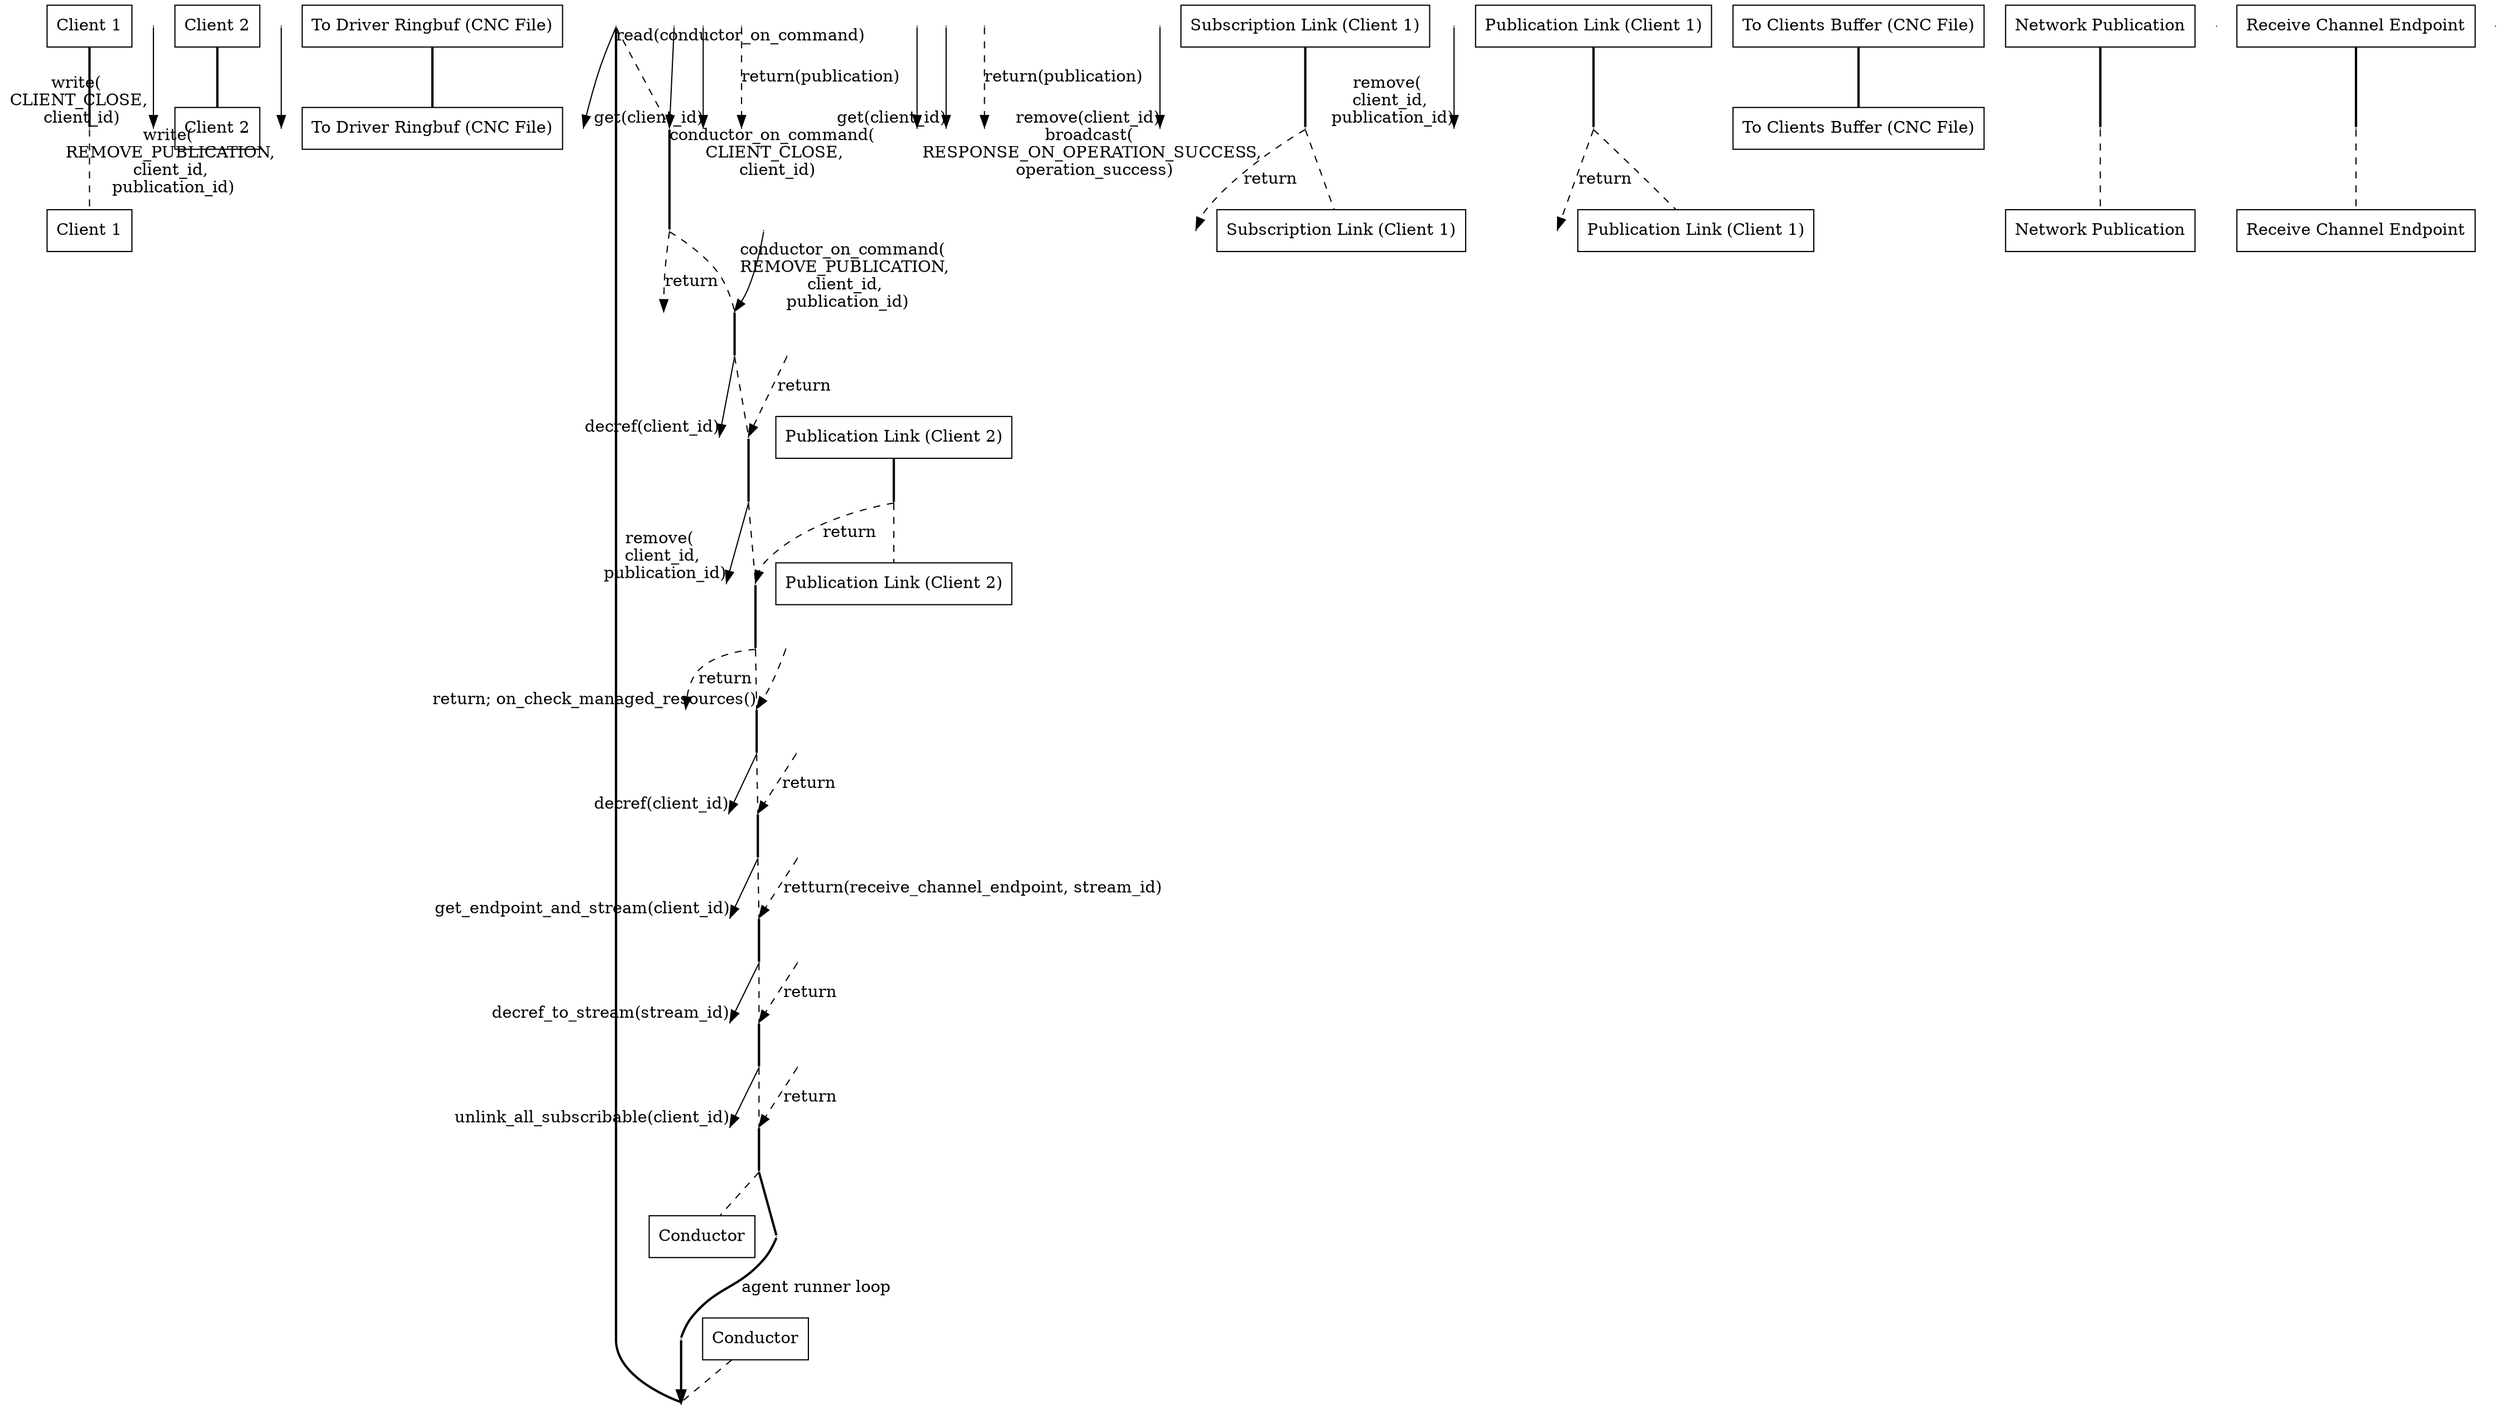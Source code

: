 // aeron_client_delete

digraph remove_publication_sequence_diagram {
  client1__head [ label="Client 1" pos="0,0!" shape="record" ];
  client1__write_close [ pos="0,-1!" shape="point" width="0" ]
  client1__destroy [ pos="0,-2!" shape="point" width="0" ]
  client1__foot [ label="Client 1" pos="0,-31!" shape="record" ];
  client2__head [ label="Client 2" pos="3,0!" shape="record" ];
  client2__write_remove [ pos="3,-2!" shape="point" width="0" ]
  client2__foot [ label="Client 2" pos="3,-31!" shape="record" ];
  to_driver_ringbuf__head [ label="To Driver Ringbuf (CNC File)" pos="6,0!" shape="record" ];
  on_driver_ringbuf__write_close [ pos="6,-1!" shape="point" width="0" ]
  on_driver_ringbuf__write_remove [ pos="6,-2!" shape="point" width="0" ]
  to_driver_ringbuf__read [ pos="6,-3!" shape="point" width="0" ]
  to_driver_ringbuf__on_cmd_close [ pos="6,-4!" shape="point" width="0" ]
  to_driver_ringbuf__ret_on_cmd_close [ pos="6,-5!" shape="point" width="0" ]
  to_driver_ringbuf__on_cmd_remove [ pos="6,-6!" shape="point" width="0" ]
  to_driver_ringbuf__ret_on_cmd_remove [ pos="6,-14!" shape="point" width="0" ]
  to_driver_ringbuf__ret_read [ pos="6,-15!" shape="point" width="0" ]
  to_driver_ringbuf__foot [ label="To Driver Ringbuf (CNC File)" pos="6,-31!" shape="record" ];
  conductor__head [ label="Conductor" pos="9,0!" shape="record" ];
  conductor__loop_begin [ pos="9,-1!" shape="point" width="0" ];
  conductor__ret_loop_begin [ pos="9.5,-1!" shape="point" width="0" ];
  conductor__read [ pos="9,-3!" shape="point" width="0" ]
  conductor__on_cmd_close [ pos="9,-4!" shape="point" width="0" ]
  conductor__ret_on_cmd_close [ pos="9,-5!" shape="point" width="0" ]
  conductor__on_cmd_remove [ pos="9,-6!" shape="point" width="0" ]
  conductor__get2 [ pos="9,-7!" shape="point" width="0" ]
  conductor__ret_get2 [ pos="9,-8!" shape="point" width="0" ]
  conductor__decref2 [ pos="9,-9!" shape="point" width="0" ]
  conductor__ret_decref2 [ pos="9,-10!" shape="point" width="0" ]
  conductor__remove_pl2 [ pos="9,-11!" shape="point" width="0" ]
  conductor__ret_remove_pl2 [ pos="9,-12!" shape="point" width="0" ]
  conductor__broadcast [ pos="9,-13!" shape="point" width="0" ]
  conductor__ret_on_cmd_remove [ pos="9,-14!" shape="point" width="0" ];
  conductor__ret_read [ pos="9,-15!" shape="point" width="0" ];
  conductor__get1 [ pos="9,-16!" shape="point" width="0" ]
  conductor__ret_get1 [ pos="9,-17!" shape="point" width="0" ]
  conductor__decref1 [ pos="9,-18!" shape="point" width="0" ]
  conductor__ret_decref1 [ pos="9,-19!" shape="point" width="0" ]
  conductor__get_end [ pos="9,-20!" shape="point" width="0" ]
  conductor__ret_get_end [ pos="9,-21!" shape="point" width="0" ]
  conductor__stream_decref [ pos="9,-22!" shape="point" width="0" ]
  conductor__ret_stream_decref [ pos="9,-23!" shape="point" width="0" ]
  conductor__unlink [ pos="9,-24!" shape="point" width="0" ]
  conductor__ret_unlink [ pos="9,-25!" shape="point" width="0" ]
  conductor__remove_sl [ pos="9,-26!" shape="point" width="0" ]
  conductor__ret_remove_sl [ pos="9,-27!" shape="point" width="0" ]
  conductor__remove_pl1 [ pos="9,-28!" shape="point" width="0" ]
  conductor__ret_remove_pl1 [ pos="9,-29!" shape="point" width="0" ]
  conductor__loop_end [ pos="9,-30!" shape="point" width="0" ];
  conductor__ret_loop_end [ pos="9.5,-30!" shape="point" width="0" ];
  conductor__foot [ label="Conductor" pos="9,-31!" shape="record" ];
  to_clients_buffer__head [ label="To Clients Buffer (CNC File)" pos="12,0!" shape="record" ];
  to_clients_buffer__broadcast [ pos="12,-13!" shape="point" width="0" ]
  to_clients_buffer__foot [ label="To Clients Buffer (CNC File)" pos="12,-31!" shape="record" ];
  publication_link1__head [ label="Publication Link (Client 1)" pos="15,0!" shape="record" ];
  publication_link1__get1 [ pos="15,-16!" shape="point" width="0" ]
  publication_link1__ret_get1 [ pos="15,-17!" shape="point" width="0" ]
  publication_link1__remove_pl1 [ pos="15,-28!" shape="point" width="0" ]
  publication_link1__ret_remove_pl1 [ pos="15,-29!" shape="point" width="0" ]
  publication_link1__foot [ label="Publication Link (Client 1)" pos="15,-31!" shape="record" ];
  publication_link2__head [ label="Publication Link (Client 2)" pos="18,0!" shape="record" ];
  publication_link2__get2 [ pos="18,-7!" shape="point" width="0" ]
  publication_link2__ret_get2 [ pos="18,-8!" shape="point" width="0" ]
  publication_link2__remove_pl2 [ pos="18,-11!" shape="point" width="0" ]
  publication_link2__ret_remove_pl2 [ pos="18,-12!" shape="point" width="0" ]
  publication_link2__foot [ label="Publication Link (Client 2)" pos="18,-31!" shape="record" ];
  net_publication__head [ label="Network Publication" pos="21,0!" shape="record" ];
  net_publication__decref2 [ pos="21,-9!" shape="point" width="0" ]
  net_publication__ret_decref2 [ pos="21,-10!" shape="point" width="0" ]
  net_publication__decref1 [ pos="21,-18!" shape="point" width="0" ]
  net_publication__ret_decref1 [ pos="21,-19!" shape="point" width="0" ]
  net_publication__remove [ pos="21,-23!" shape="point" width="0" ]
  net_publication__ret_remove [ pos="21,-30!" shape="point" width="0" ]
  net_publication__foot [ label="Network Publication" pos="21,-31!" shape="record" ];
  subscription_link__head [ label="Subscription Link (Client 1)" pos="24,0!" shape="record" ];
  subscription_link__get_end [ pos="24,-20!" shape="point" width="0" ]
  subscription_link__ret_get_end [ pos="24,-21!" shape="point" width="0" ]
  subscription_link__unlink [ pos="24,-24!" shape="point" width="0" ]
  subscription_link__ret_unlink [ pos="24,-25!" shape="point" width="0" ]
  subscription_link__remove_sl [ pos="24,-26!" shape="point" width="0" ]
  subscription_link__ret_remove_sl [ pos="24,-27!" shape="point" width="0" ]
  subscription_link__foot [ label="Subscription Link (Client 1)" pos="24,-31!" shape="record" ];
  receive_channel_end__head [ label="Receive Channel Endpoint" pos="27,0!" shape="record" ];
  receive_channel_end__stream_decref [ pos="27,-22!" shape="point" width="0" ]
  receive_channel_end__ret_stream_decref [ pos="27,-23!" shape="point" width="0" ]
  receive_channel_end__remove [ pos="27,-29!" shape="point" width="0" ]
  receive_channel_end__ret_remove [ pos="27,-30!" shape="point" width="0" ]
  receive_channel_end__foot [ label="Receive Channel Endpoint" pos="27,-31!" shape="record" ];

  client1__head -> client1__destroy [ dir="none" style="bold" ]
  client1__destroy -> client1__foot [ dir="none" style="dashed" ]
  client2__head -> client2__foot [ dir="none" style="bold" ]
  to_driver_ringbuf__head -> to_driver_ringbuf__foot [ dir="none" style="bold" ]
  conductor__head -> conductor__loop_begin [ dir="none" style="dashed" ]
  conductor__loop_begin -> conductor__read [ dir="none" style="bold" ]
  conductor__read -> conductor__on_cmd_close [ dir="none" style="dashed" ]
  conductor__on_cmd_close -> conductor__ret_on_cmd_close [ dir="none" style="bold" ]
  conductor__ret_on_cmd_close -> conductor__on_cmd_remove [ dir="none" style="dashed" ]
  conductor__on_cmd_remove -> conductor__decref2 [ dir="none" style="bold" ]
  conductor__decref2 -> conductor__ret_decref2 [ dir="none" style="dashed" ]
  conductor__ret_decref2 -> conductor__remove_pl2 [ dir="none" style="bold" ]
  conductor__remove_pl2 -> conductor__ret_remove_pl2 [ dir="none" style="dashed" ]
  conductor__ret_remove_pl2 -> conductor__ret_on_cmd_remove [ dir="none" style="bold" ]
  conductor__ret_on_cmd_remove -> conductor__ret_read [ dir="none" style="dashed" ]
  conductor__ret_read -> conductor__decref1 [ dir="none" style="bold" ]
  conductor__decref1 -> conductor__ret_decref1 [ dir="none" style="dashed" ]
  conductor__ret_decref1 -> conductor__get_end [ dir="none" style="bold" ]
  conductor__get_end -> conductor__ret_get_end [ dir="none" style="dashed" ]
  conductor__ret_get_end -> conductor__stream_decref [ dir="none" style="bold" ]
  conductor__stream_decref -> conductor__ret_stream_decref [ dir="none" style="dashed" ]
  conductor__ret_stream_decref -> conductor__unlink [ dir="none" style="bold" ]
  conductor__unlink -> conductor__ret_unlink [ dir="none" style="dashed" ]
  conductor__ret_unlink -> conductor__loop_end [ dir="none" style="bold" ]
  conductor__loop_end -> conductor__foot [ dir="none" style="dashed" ]
  to_clients_buffer__head -> to_clients_buffer__foot [ dir="none" style="bold" ]
  publication_link1__head -> publication_link1__ret_remove_pl1 [ dir="none" style="bold" ]
  publication_link1__ret_remove_pl1 -> publication_link1__foot [ dir="none" style="dashed" ]
  publication_link2__head -> publication_link2__ret_remove_pl2 [ dir="none" style="bold" ]
  publication_link2__ret_remove_pl2 -> publication_link2__foot [ dir="none" style="dashed" ]
  net_publication__head -> net_publication__ret_remove [ dir="none" style="bold" ]
  net_publication__ret_remove -> net_publication__foot [ dir="none" style="dashed" ]
  subscription_link__head -> subscription_link__ret_remove_sl [ dir="none" style="bold" ]
  subscription_link__ret_remove_sl -> subscription_link__foot [ dir="none" style="dashed" ]
  receive_channel_end__head -> receive_channel_end__ret_remove [ dir="none" style="bold" ]
  receive_channel_end__ret_remove -> receive_channel_end__foot [ dir="none" style="dashed" ]

  client1__write_close -> on_driver_ringbuf__write_close [ headlabel="write( \n CLIENT_CLOSE, \n client_id)" style="solid" ]
  client2__write_remove -> on_driver_ringbuf__write_remove [ headlabel="write( \n REMOVE_PUBLICATION, \n client_id, \n publication_id)" style="solid" ]
  conductor__read -> to_driver_ringbuf__read [ taillabel="read(conductor_on_command)" style="solid" ]
  to_driver_ringbuf__on_cmd_close -> conductor__on_cmd_close [ headlabel="conductor_on_command( \n CLIENT_CLOSE, \n client_id)" style="solid" ]
  conductor__ret_on_cmd_close -> to_driver_ringbuf__ret_on_cmd_close [ label="return" style="dashed" ]
  to_driver_ringbuf__on_cmd_remove -> conductor__on_cmd_remove [ headlabel="conductor_on_command( \n REMOVE_PUBLICATION, \n client_id, \n publication_id)" style="solid" ]
  conductor__get2 -> publication_link2__get2 [ headlabel="get(client_id)" style="solid" ]
  publication_link2__ret_get2 -> conductor__ret_get2 [ label="return(publication)" style="dashed" ]
  conductor__decref2 -> net_publication__decref2 [ headlabel="decref(client_id)" style="solid" ]
  net_publication__ret_decref2 -> conductor__ret_decref2 [ label="return" style="dashed" ]
  conductor__remove_pl2 -> publication_link2__remove_pl2 [ headlabel="remove( \n client_id, \n publication_id)" style="solid" ]
  publication_link2__ret_remove_pl2 -> conductor__ret_remove_pl2 [ label="return" style="dashed" ]
  conductor__broadcast -> to_clients_buffer__broadcast [ headlabel="broadcast( \n RESPONSE_ON_OPERATION_SUCCESS, \n operation_success)" style="solid" ]
  conductor__ret_on_cmd_remove -> to_driver_ringbuf__ret_on_cmd_remove [ label="return" style="dashed" ]
  to_driver_ringbuf__ret_read -> conductor__ret_read [ headlabel="return; on_check_managed_resources()" style="dashed" ]
  conductor__get1 -> publication_link1__get1 [ headlabel="get(client_id)" style="solid" ]
  publication_link1__ret_get1 -> conductor__ret_get1  [ label="return(publication)" style="dashed" ]
  conductor__decref1 -> net_publication__decref1 [ headlabel="decref(client_id)" style="solid" ]
  net_publication__ret_decref1 -> conductor__ret_decref1  [ label="return" style="dashed" ]
  conductor__get_end -> subscription_link__get_end [ headlabel="get_endpoint_and_stream(client_id)" style="solid" ]
  subscription_link__ret_get_end -> conductor__ret_get_end [ label="retturn(receive_channel_endpoint, stream_id)" style="dashed" ]
  conductor__stream_decref -> receive_channel_end__stream_decref [ headlabel="decref_to_stream(stream_id)" style="solid" ]
  receive_channel_end__ret_stream_decref -> conductor__ret_stream_decref [ label="return" style="dashed" ]
  conductor__unlink -> subscription_link__unlink [ headlabel="unlink_all_subscribable(client_id)" style="solid" ]
  subscription_link__ret_unlink -> conductor__ret_unlink [ label="return" style="dashed" ]
  conductor__remove_sl -> subscription_link__remove_sl [ headlabel="remove(client_id)" style="solid" ]
  subscription_link__ret_remove_sl -> conductor__ret_remove_sl [ label="return" style="dashed" ]
  conductor__loop_end -> conductor__ret_loop_end [ dir="none" style="bold" ]
  conductor__remove_pl1 -> publication_link1__remove_pl1 [ headlabel="remove( \n client_id, \n publication_id)" style="solid" ]
  publication_link1__ret_remove_pl1 -> conductor__ret_remove_pl1 [ label="return" style="dashed" ]
  conductor__ret_loop_end -> conductor__ret_loop_begin [ label="agent runner loop" dir="none" style="bold" ]
  conductor__ret_loop_begin -> conductor__loop_begin [ style="bold" ]
}
